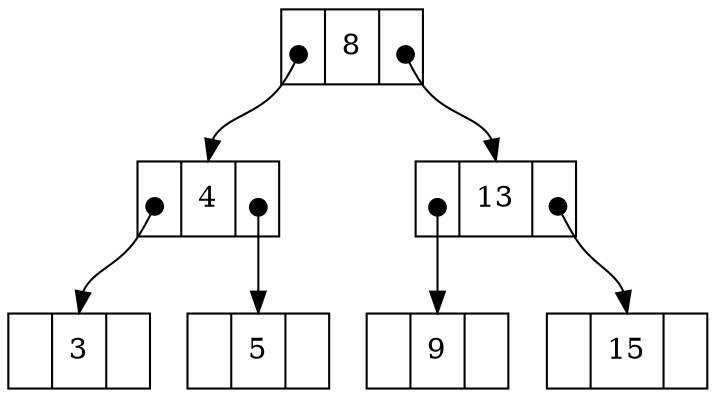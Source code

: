 digraph G {
    "8" [label = "<left>| <data> 8 | <right>" shape = "record"];
    "4" [label = "<left>| <data> 4 | <right>" shape = "record"];
    "13" [label = "<left>| <data> 13 |<right>" shape = "record"];
    "3" [label = "<left>| <data> 3 | <right>" shape = "record"];
    "5" [label = "<left>| <data> 5 | <right>" shape = "record"];
    "9" [label = "<left>| <data> 9 | <right>" shape = "record"];
    "15" [label = "<left>| <data> 15 | <right>" shape = "record"];
    
    8:left:c->4:data [arrowtail=dot, dir=both, tailclip=false];
    8:right:c->13:data [arrowtail=dot, dir=both, tailclip=false];
    
    4:left:c->3:data [arrowtail=dot, dir=both, tailclip=false];
    4:right:c->5:data [arrowtail=dot, dir=both, tailclip=false];
    
    13:left:c->9:data [arrowtail=dot, dir=both, tailclip=false];
    13:right:c->15:data [arrowtail=dot, dir=both, tailclip=false];
}
